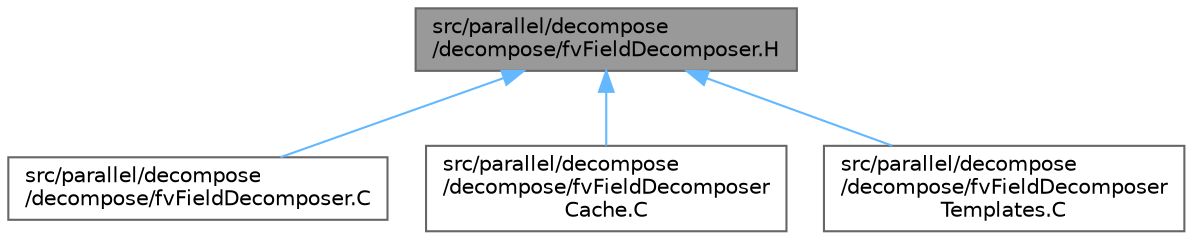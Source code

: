 digraph "src/parallel/decompose/decompose/fvFieldDecomposer.H"
{
 // LATEX_PDF_SIZE
  bgcolor="transparent";
  edge [fontname=Helvetica,fontsize=10,labelfontname=Helvetica,labelfontsize=10];
  node [fontname=Helvetica,fontsize=10,shape=box,height=0.2,width=0.4];
  Node1 [id="Node000001",label="src/parallel/decompose\l/decompose/fvFieldDecomposer.H",height=0.2,width=0.4,color="gray40", fillcolor="grey60", style="filled", fontcolor="black",tooltip=" "];
  Node1 -> Node2 [id="edge1_Node000001_Node000002",dir="back",color="steelblue1",style="solid",tooltip=" "];
  Node2 [id="Node000002",label="src/parallel/decompose\l/decompose/fvFieldDecomposer.C",height=0.2,width=0.4,color="grey40", fillcolor="white", style="filled",URL="$fvFieldDecomposer_8C.html",tooltip=" "];
  Node1 -> Node3 [id="edge2_Node000001_Node000003",dir="back",color="steelblue1",style="solid",tooltip=" "];
  Node3 [id="Node000003",label="src/parallel/decompose\l/decompose/fvFieldDecomposer\lCache.C",height=0.2,width=0.4,color="grey40", fillcolor="white", style="filled",URL="$fvFieldDecomposerCache_8C.html",tooltip=" "];
  Node1 -> Node4 [id="edge3_Node000001_Node000004",dir="back",color="steelblue1",style="solid",tooltip=" "];
  Node4 [id="Node000004",label="src/parallel/decompose\l/decompose/fvFieldDecomposer\lTemplates.C",height=0.2,width=0.4,color="grey40", fillcolor="white", style="filled",URL="$fvFieldDecomposerTemplates_8C.html",tooltip=" "];
}

